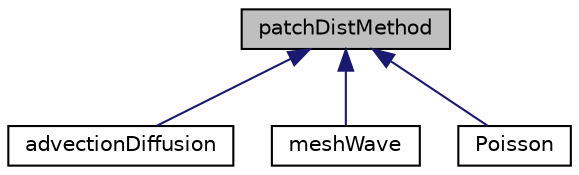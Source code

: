 digraph "patchDistMethod"
{
  bgcolor="transparent";
  edge [fontname="Helvetica",fontsize="10",labelfontname="Helvetica",labelfontsize="10"];
  node [fontname="Helvetica",fontsize="10",shape=record];
  Node1 [label="patchDistMethod",height=0.2,width=0.4,color="black", fillcolor="grey75", style="filled", fontcolor="black"];
  Node1 -> Node2 [dir="back",color="midnightblue",fontsize="10",style="solid",fontname="Helvetica"];
  Node2 [label="advectionDiffusion",height=0.2,width=0.4,color="black",URL="$a00032.html",tooltip="Calculation of approximate distance to nearest patch for all cells and boundary by solving the Eikona..."];
  Node1 -> Node3 [dir="back",color="midnightblue",fontsize="10",style="solid",fontname="Helvetica"];
  Node3 [label="meshWave",height=0.2,width=0.4,color="black",URL="$a01479.html",tooltip="Fast topological mesh-wave method for calculating the distance to nearest patch for all cells and bou..."];
  Node1 -> Node4 [dir="back",color="midnightblue",fontsize="10",style="solid",fontname="Helvetica"];
  Node4 [label="Poisson",height=0.2,width=0.4,color="black",URL="$a01906.html",tooltip="Calculation of approximate distance to nearest patch for all cells and boundary by solving Poisson&#39;s ..."];
}
